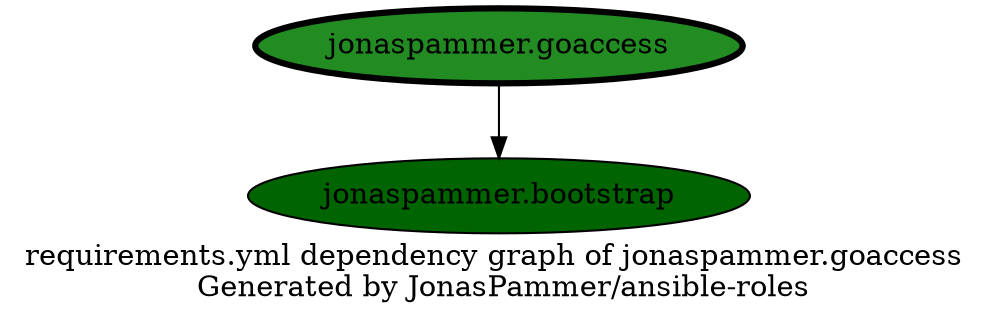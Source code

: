 // This file is generated from `templates/dependencies_single.adoc.jinja2` by Github CI, all local changes will be lost eventually.
digraph hierarchy {
  label = "requirements.yml dependency graph of jonaspammer.goaccess \n Generated by JonasPammer/ansible-roles" ;
  overlap=false

  {
    "jonaspammer.goaccess" [fillcolor=forestgreen style=filled penwidth=3]
    "jonaspammer.bootstrap" [fillcolor=darkgreen style=filled ]
  }


  "jonaspammer.goaccess" -> {"jonaspammer.bootstrap"}
}